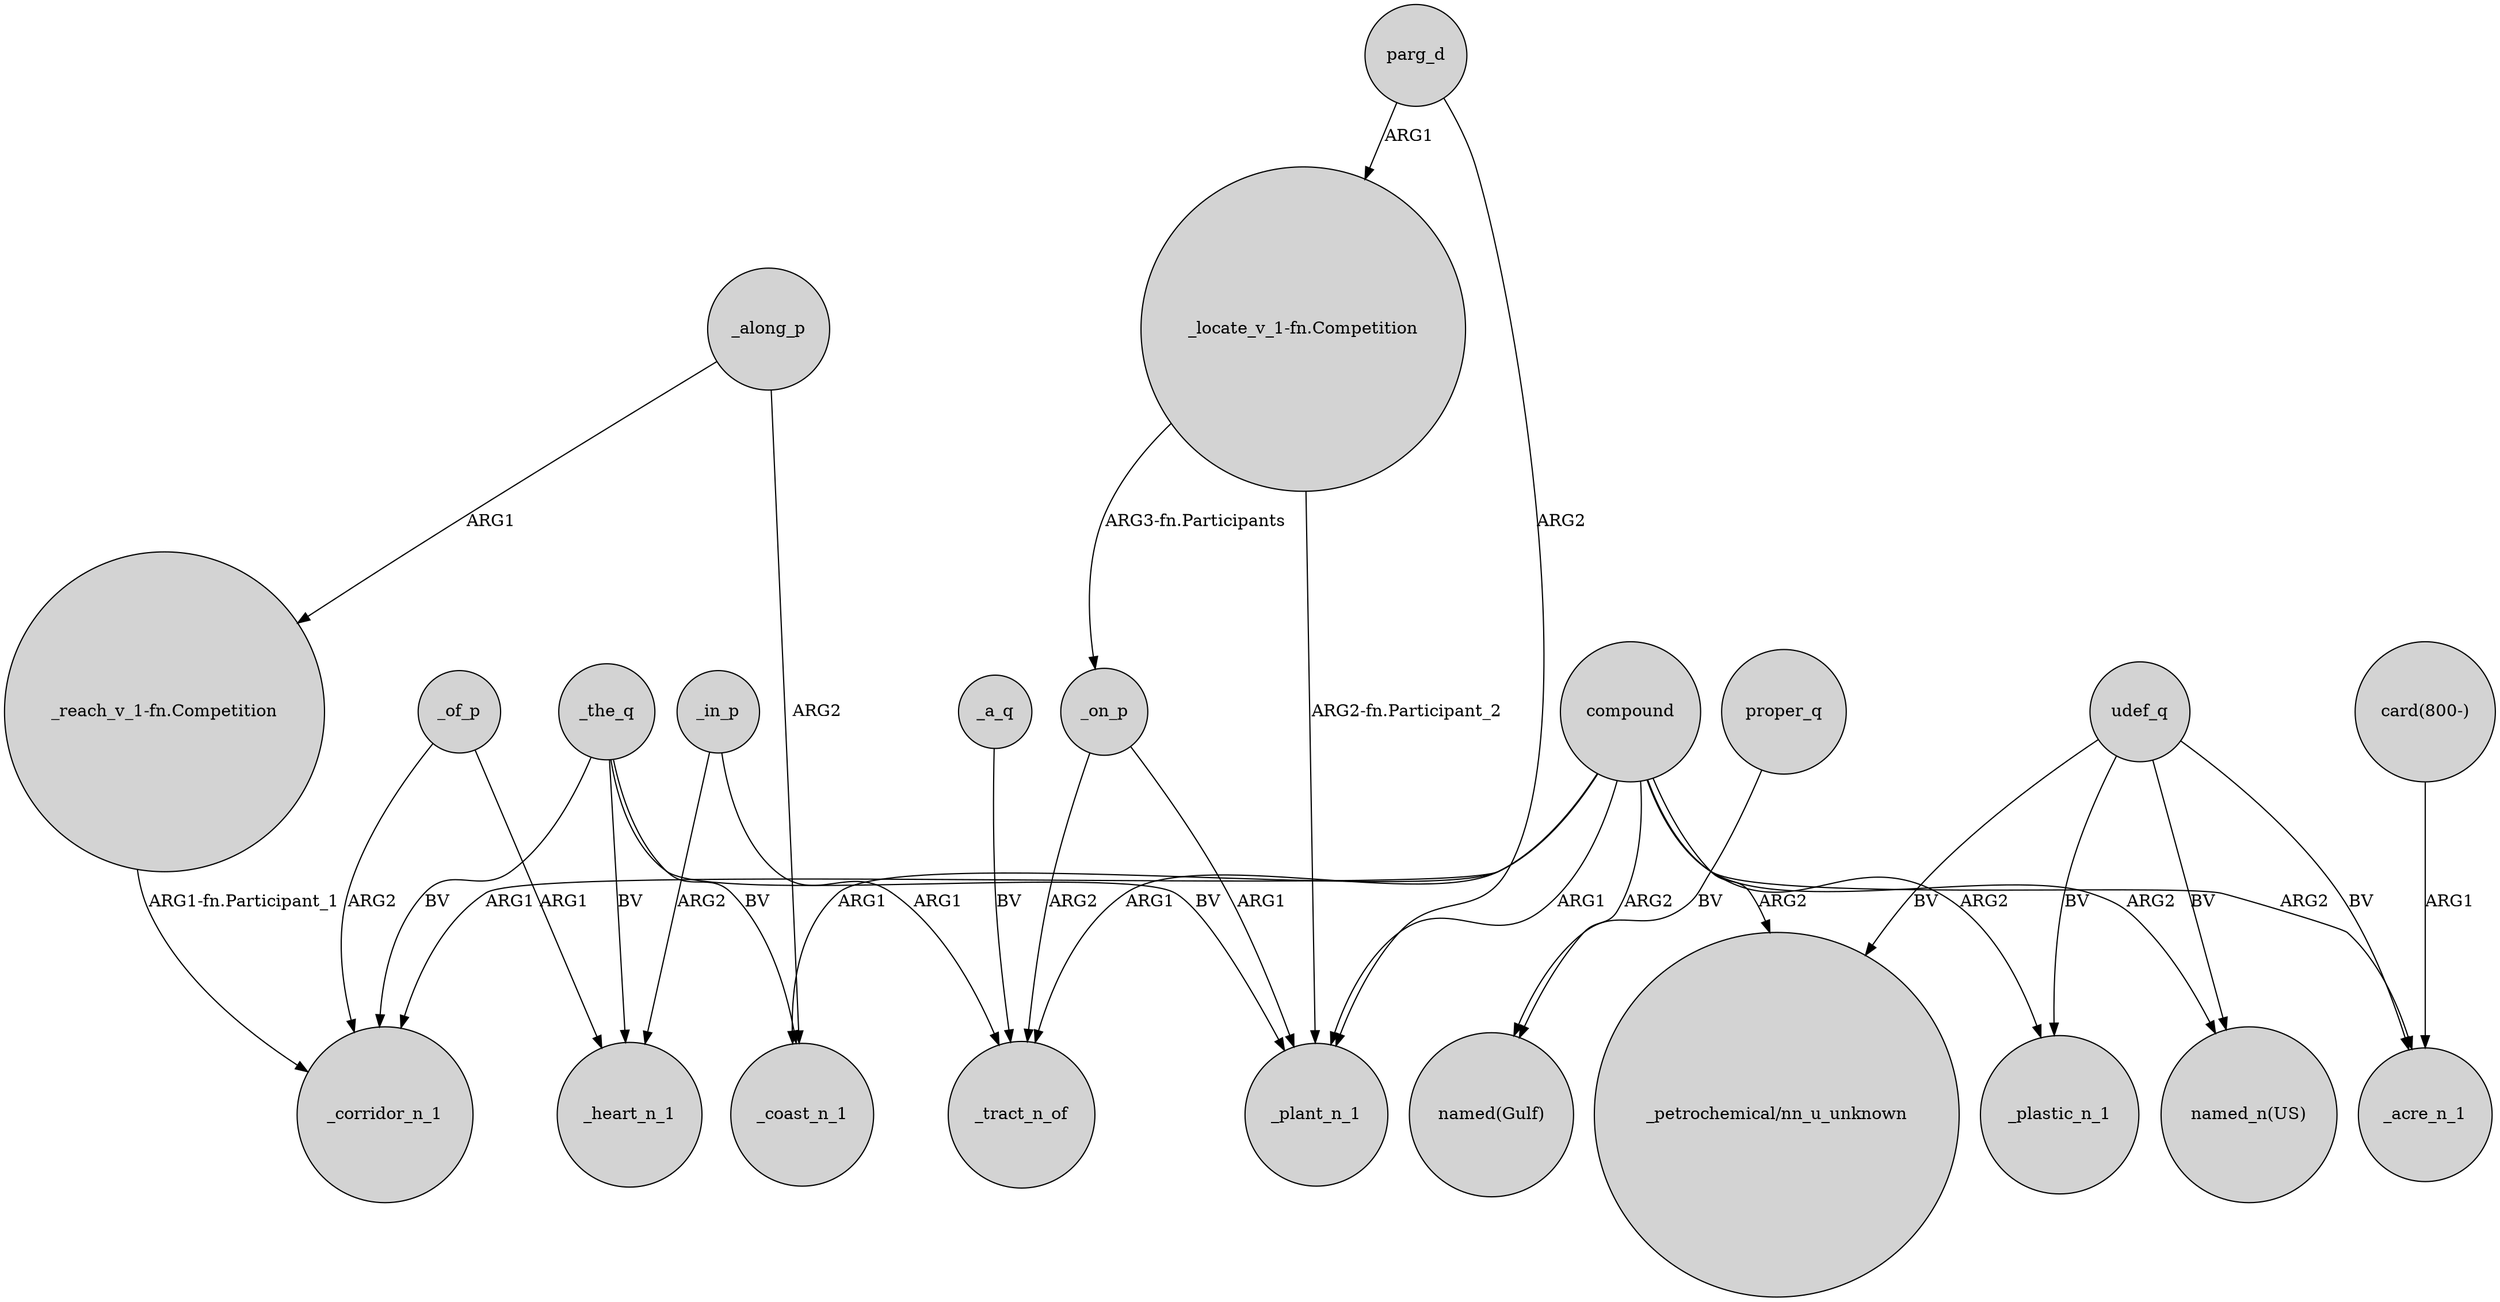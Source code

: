 digraph {
	node [shape=circle style=filled]
	_of_p -> _corridor_n_1 [label=ARG2]
	_of_p -> _heart_n_1 [label=ARG1]
	_in_p -> _tract_n_of [label=ARG1]
	_along_p -> "_reach_v_1-fn.Competition" [label=ARG1]
	udef_q -> "_petrochemical/nn_u_unknown" [label=BV]
	compound -> _acre_n_1 [label=ARG2]
	_the_q -> _coast_n_1 [label=BV]
	_along_p -> _coast_n_1 [label=ARG2]
	_in_p -> _heart_n_1 [label=ARG2]
	"card(800-)" -> _acre_n_1 [label=ARG1]
	_on_p -> _tract_n_of [label=ARG2]
	"_locate_v_1-fn.Competition" -> _on_p [label="ARG3-fn.Participants"]
	compound -> _plastic_n_1 [label=ARG2]
	_the_q -> _corridor_n_1 [label=BV]
	proper_q -> "named(Gulf)" [label=BV]
	compound -> _corridor_n_1 [label=ARG1]
	_a_q -> _tract_n_of [label=BV]
	_on_p -> _plant_n_1 [label=ARG1]
	parg_d -> _plant_n_1 [label=ARG2]
	compound -> "_petrochemical/nn_u_unknown" [label=ARG2]
	"_locate_v_1-fn.Competition" -> _plant_n_1 [label="ARG2-fn.Participant_2"]
	compound -> _coast_n_1 [label=ARG1]
	compound -> _plant_n_1 [label=ARG1]
	"_reach_v_1-fn.Competition" -> _corridor_n_1 [label="ARG1-fn.Participant_1"]
	parg_d -> "_locate_v_1-fn.Competition" [label=ARG1]
	udef_q -> _acre_n_1 [label=BV]
	compound -> _tract_n_of [label=ARG1]
	udef_q -> _plastic_n_1 [label=BV]
	compound -> "named_n(US)" [label=ARG2]
	compound -> "named(Gulf)" [label=ARG2]
	udef_q -> "named_n(US)" [label=BV]
	_the_q -> _heart_n_1 [label=BV]
	_the_q -> _plant_n_1 [label=BV]
}
